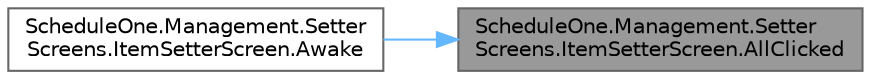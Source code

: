 digraph "ScheduleOne.Management.SetterScreens.ItemSetterScreen.AllClicked"
{
 // LATEX_PDF_SIZE
  bgcolor="transparent";
  edge [fontname=Helvetica,fontsize=10,labelfontname=Helvetica,labelfontsize=10];
  node [fontname=Helvetica,fontsize=10,shape=box,height=0.2,width=0.4];
  rankdir="RL";
  Node1 [id="Node000001",label="ScheduleOne.Management.Setter\lScreens.ItemSetterScreen.AllClicked",height=0.2,width=0.4,color="gray40", fillcolor="grey60", style="filled", fontcolor="black",tooltip=" "];
  Node1 -> Node2 [id="edge1_Node000001_Node000002",dir="back",color="steelblue1",style="solid",tooltip=" "];
  Node2 [id="Node000002",label="ScheduleOne.Management.Setter\lScreens.ItemSetterScreen.Awake",height=0.2,width=0.4,color="grey40", fillcolor="white", style="filled",URL="$class_schedule_one_1_1_management_1_1_setter_screens_1_1_item_setter_screen.html#a4c5ce739e057737c8ff25eb5bfe4706e",tooltip=" "];
}
